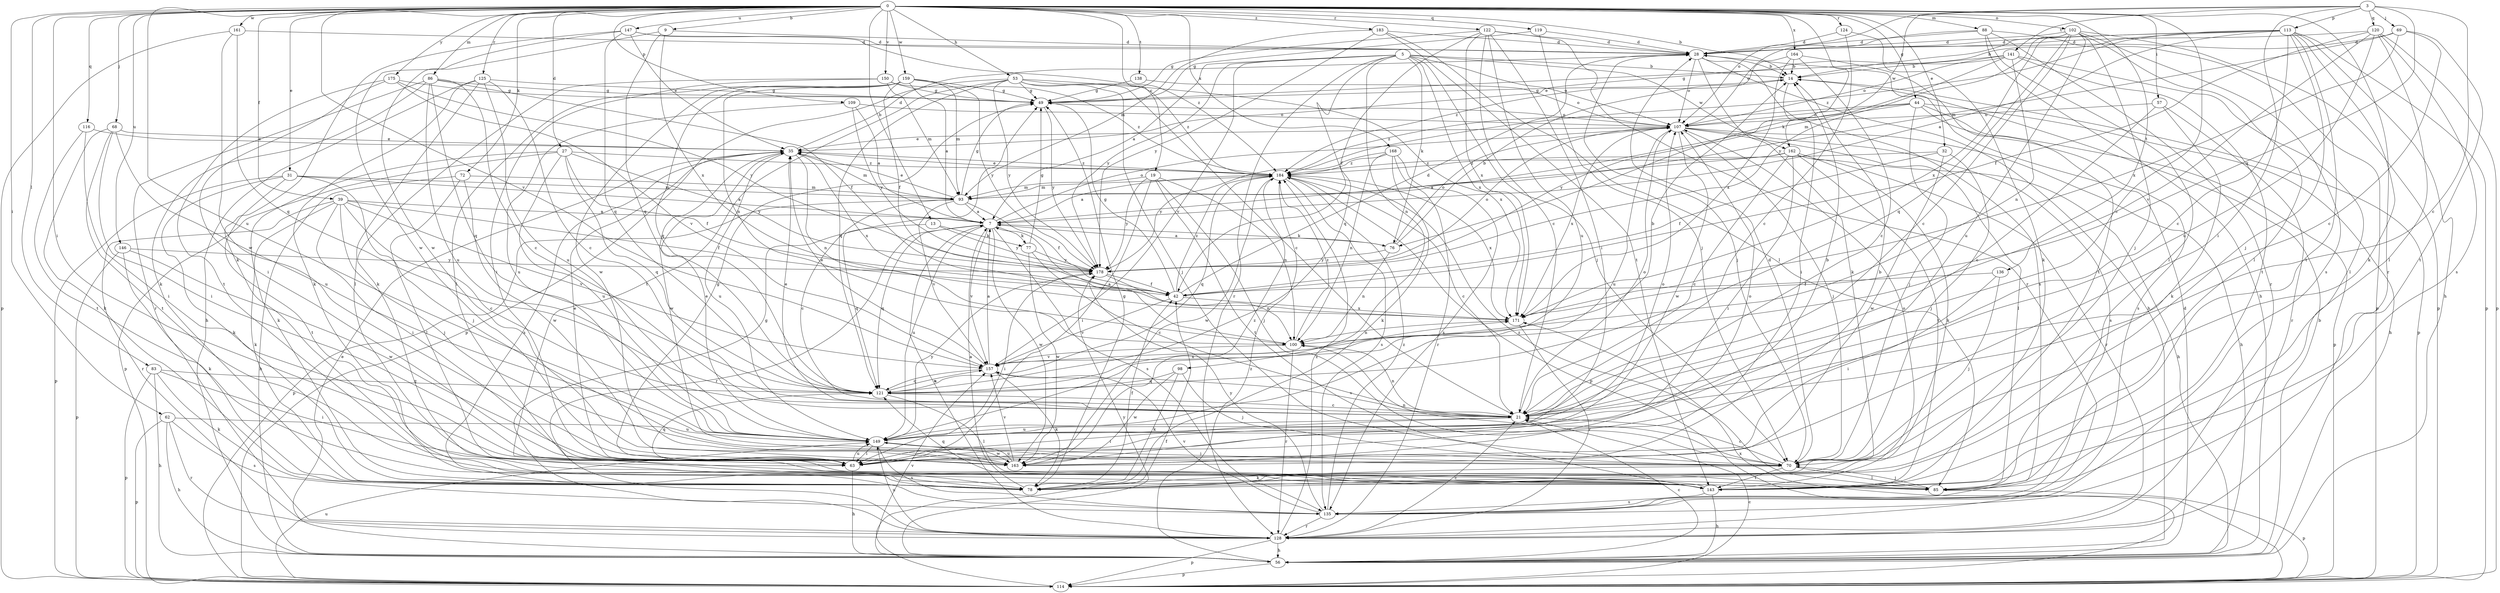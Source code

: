 strict digraph  {
0;
3;
5;
7;
9;
13;
14;
19;
21;
27;
28;
31;
32;
35;
39;
42;
44;
49;
53;
56;
57;
62;
63;
68;
69;
70;
72;
76;
77;
78;
83;
85;
86;
88;
93;
98;
100;
102;
107;
109;
113;
114;
116;
119;
120;
121;
122;
124;
125;
128;
135;
136;
138;
141;
143;
146;
147;
149;
150;
157;
159;
161;
162;
163;
164;
168;
171;
175;
178;
183;
184;
0 -> 9  [label=b];
0 -> 13  [label=b];
0 -> 14  [label=b];
0 -> 19  [label=c];
0 -> 21  [label=c];
0 -> 27  [label=d];
0 -> 31  [label=e];
0 -> 32  [label=e];
0 -> 39  [label=f];
0 -> 44  [label=g];
0 -> 53  [label=h];
0 -> 57  [label=i];
0 -> 62  [label=i];
0 -> 63  [label=i];
0 -> 68  [label=j];
0 -> 72  [label=k];
0 -> 76  [label=k];
0 -> 83  [label=l];
0 -> 86  [label=m];
0 -> 88  [label=m];
0 -> 102  [label=o];
0 -> 109  [label=p];
0 -> 116  [label=q];
0 -> 119  [label=q];
0 -> 122  [label=r];
0 -> 124  [label=r];
0 -> 125  [label=r];
0 -> 128  [label=r];
0 -> 136  [label=t];
0 -> 138  [label=t];
0 -> 146  [label=u];
0 -> 147  [label=u];
0 -> 149  [label=u];
0 -> 150  [label=v];
0 -> 157  [label=v];
0 -> 159  [label=w];
0 -> 161  [label=w];
0 -> 164  [label=x];
0 -> 168  [label=x];
0 -> 175  [label=y];
0 -> 183  [label=z];
3 -> 21  [label=c];
3 -> 63  [label=i];
3 -> 69  [label=j];
3 -> 107  [label=o];
3 -> 113  [label=p];
3 -> 120  [label=q];
3 -> 141  [label=t];
3 -> 162  [label=w];
3 -> 171  [label=x];
5 -> 7  [label=a];
5 -> 14  [label=b];
5 -> 70  [label=j];
5 -> 76  [label=k];
5 -> 98  [label=n];
5 -> 107  [label=o];
5 -> 121  [label=q];
5 -> 128  [label=r];
5 -> 157  [label=v];
5 -> 162  [label=w];
5 -> 171  [label=x];
5 -> 178  [label=y];
7 -> 76  [label=k];
7 -> 77  [label=k];
7 -> 107  [label=o];
7 -> 121  [label=q];
7 -> 128  [label=r];
7 -> 135  [label=s];
7 -> 149  [label=u];
7 -> 157  [label=v];
7 -> 163  [label=w];
9 -> 28  [label=d];
9 -> 121  [label=q];
9 -> 163  [label=w];
9 -> 171  [label=x];
13 -> 77  [label=k];
13 -> 121  [label=q];
13 -> 178  [label=y];
14 -> 49  [label=g];
14 -> 63  [label=i];
14 -> 114  [label=p];
19 -> 63  [label=i];
19 -> 70  [label=j];
19 -> 93  [label=m];
19 -> 100  [label=n];
19 -> 143  [label=t];
19 -> 178  [label=y];
21 -> 35  [label=e];
21 -> 63  [label=i];
21 -> 100  [label=n];
21 -> 107  [label=o];
21 -> 149  [label=u];
21 -> 157  [label=v];
27 -> 42  [label=f];
27 -> 78  [label=k];
27 -> 114  [label=p];
27 -> 121  [label=q];
27 -> 149  [label=u];
27 -> 178  [label=y];
27 -> 184  [label=z];
28 -> 14  [label=b];
28 -> 56  [label=h];
28 -> 70  [label=j];
28 -> 78  [label=k];
28 -> 107  [label=o];
28 -> 135  [label=s];
31 -> 7  [label=a];
31 -> 70  [label=j];
31 -> 78  [label=k];
31 -> 93  [label=m];
31 -> 114  [label=p];
31 -> 143  [label=t];
32 -> 42  [label=f];
32 -> 70  [label=j];
32 -> 163  [label=w];
32 -> 184  [label=z];
35 -> 28  [label=d];
35 -> 93  [label=m];
35 -> 100  [label=n];
35 -> 135  [label=s];
35 -> 149  [label=u];
35 -> 163  [label=w];
35 -> 171  [label=x];
35 -> 184  [label=z];
39 -> 7  [label=a];
39 -> 21  [label=c];
39 -> 42  [label=f];
39 -> 63  [label=i];
39 -> 70  [label=j];
39 -> 78  [label=k];
39 -> 128  [label=r];
39 -> 157  [label=v];
42 -> 28  [label=d];
42 -> 49  [label=g];
42 -> 157  [label=v];
42 -> 171  [label=x];
42 -> 184  [label=z];
44 -> 56  [label=h];
44 -> 70  [label=j];
44 -> 107  [label=o];
44 -> 114  [label=p];
44 -> 135  [label=s];
44 -> 178  [label=y];
44 -> 184  [label=z];
49 -> 107  [label=o];
49 -> 178  [label=y];
53 -> 21  [label=c];
53 -> 49  [label=g];
53 -> 70  [label=j];
53 -> 114  [label=p];
53 -> 121  [label=q];
53 -> 143  [label=t];
53 -> 171  [label=x];
53 -> 178  [label=y];
53 -> 184  [label=z];
56 -> 14  [label=b];
56 -> 21  [label=c];
56 -> 28  [label=d];
56 -> 35  [label=e];
56 -> 114  [label=p];
56 -> 157  [label=v];
56 -> 178  [label=y];
56 -> 184  [label=z];
57 -> 21  [label=c];
57 -> 78  [label=k];
57 -> 107  [label=o];
57 -> 128  [label=r];
62 -> 56  [label=h];
62 -> 114  [label=p];
62 -> 128  [label=r];
62 -> 135  [label=s];
62 -> 149  [label=u];
63 -> 35  [label=e];
63 -> 49  [label=g];
63 -> 56  [label=h];
63 -> 121  [label=q];
63 -> 149  [label=u];
68 -> 35  [label=e];
68 -> 63  [label=i];
68 -> 78  [label=k];
68 -> 143  [label=t];
68 -> 149  [label=u];
69 -> 21  [label=c];
69 -> 28  [label=d];
69 -> 93  [label=m];
69 -> 143  [label=t];
69 -> 171  [label=x];
70 -> 21  [label=c];
70 -> 28  [label=d];
70 -> 78  [label=k];
70 -> 85  [label=l];
70 -> 100  [label=n];
70 -> 143  [label=t];
72 -> 56  [label=h];
72 -> 85  [label=l];
72 -> 93  [label=m];
72 -> 163  [label=w];
76 -> 7  [label=a];
76 -> 14  [label=b];
76 -> 100  [label=n];
76 -> 107  [label=o];
76 -> 178  [label=y];
77 -> 21  [label=c];
77 -> 49  [label=g];
77 -> 163  [label=w];
77 -> 178  [label=y];
78 -> 7  [label=a];
78 -> 42  [label=f];
78 -> 49  [label=g];
83 -> 56  [label=h];
83 -> 63  [label=i];
83 -> 78  [label=k];
83 -> 114  [label=p];
83 -> 121  [label=q];
85 -> 70  [label=j];
85 -> 114  [label=p];
85 -> 184  [label=z];
86 -> 21  [label=c];
86 -> 42  [label=f];
86 -> 49  [label=g];
86 -> 78  [label=k];
86 -> 121  [label=q];
86 -> 128  [label=r];
86 -> 149  [label=u];
88 -> 28  [label=d];
88 -> 56  [label=h];
88 -> 85  [label=l];
88 -> 107  [label=o];
88 -> 114  [label=p];
88 -> 128  [label=r];
93 -> 7  [label=a];
93 -> 21  [label=c];
93 -> 35  [label=e];
93 -> 42  [label=f];
93 -> 49  [label=g];
93 -> 114  [label=p];
93 -> 157  [label=v];
98 -> 70  [label=j];
98 -> 78  [label=k];
98 -> 121  [label=q];
98 -> 163  [label=w];
100 -> 7  [label=a];
100 -> 128  [label=r];
100 -> 157  [label=v];
100 -> 184  [label=z];
102 -> 21  [label=c];
102 -> 28  [label=d];
102 -> 70  [label=j];
102 -> 85  [label=l];
102 -> 114  [label=p];
102 -> 121  [label=q];
102 -> 135  [label=s];
102 -> 149  [label=u];
102 -> 171  [label=x];
102 -> 178  [label=y];
107 -> 35  [label=e];
107 -> 56  [label=h];
107 -> 70  [label=j];
107 -> 85  [label=l];
107 -> 135  [label=s];
107 -> 149  [label=u];
107 -> 163  [label=w];
107 -> 171  [label=x];
109 -> 7  [label=a];
109 -> 107  [label=o];
109 -> 149  [label=u];
109 -> 178  [label=y];
113 -> 7  [label=a];
113 -> 14  [label=b];
113 -> 21  [label=c];
113 -> 28  [label=d];
113 -> 35  [label=e];
113 -> 56  [label=h];
113 -> 70  [label=j];
113 -> 78  [label=k];
113 -> 114  [label=p];
113 -> 143  [label=t];
113 -> 184  [label=z];
114 -> 21  [label=c];
114 -> 42  [label=f];
114 -> 149  [label=u];
114 -> 171  [label=x];
116 -> 35  [label=e];
116 -> 63  [label=i];
116 -> 143  [label=t];
119 -> 28  [label=d];
119 -> 49  [label=g];
119 -> 70  [label=j];
120 -> 28  [label=d];
120 -> 42  [label=f];
120 -> 85  [label=l];
120 -> 114  [label=p];
120 -> 135  [label=s];
120 -> 149  [label=u];
120 -> 157  [label=v];
121 -> 21  [label=c];
121 -> 85  [label=l];
121 -> 157  [label=v];
121 -> 171  [label=x];
122 -> 21  [label=c];
122 -> 28  [label=d];
122 -> 42  [label=f];
122 -> 49  [label=g];
122 -> 63  [label=i];
122 -> 128  [label=r];
122 -> 149  [label=u];
122 -> 171  [label=x];
124 -> 21  [label=c];
124 -> 28  [label=d];
124 -> 78  [label=k];
125 -> 21  [label=c];
125 -> 49  [label=g];
125 -> 56  [label=h];
125 -> 78  [label=k];
125 -> 85  [label=l];
125 -> 149  [label=u];
128 -> 7  [label=a];
128 -> 21  [label=c];
128 -> 49  [label=g];
128 -> 56  [label=h];
128 -> 114  [label=p];
128 -> 149  [label=u];
128 -> 184  [label=z];
135 -> 128  [label=r];
135 -> 157  [label=v];
135 -> 178  [label=y];
135 -> 184  [label=z];
136 -> 42  [label=f];
136 -> 63  [label=i];
136 -> 70  [label=j];
138 -> 49  [label=g];
138 -> 107  [label=o];
141 -> 14  [label=b];
141 -> 49  [label=g];
141 -> 85  [label=l];
141 -> 93  [label=m];
141 -> 100  [label=n];
141 -> 107  [label=o];
141 -> 143  [label=t];
143 -> 56  [label=h];
143 -> 107  [label=o];
143 -> 121  [label=q];
143 -> 135  [label=s];
146 -> 78  [label=k];
146 -> 114  [label=p];
146 -> 163  [label=w];
146 -> 178  [label=y];
147 -> 28  [label=d];
147 -> 35  [label=e];
147 -> 78  [label=k];
147 -> 121  [label=q];
147 -> 163  [label=w];
147 -> 184  [label=z];
149 -> 14  [label=b];
149 -> 35  [label=e];
149 -> 63  [label=i];
149 -> 70  [label=j];
149 -> 107  [label=o];
149 -> 135  [label=s];
149 -> 163  [label=w];
149 -> 178  [label=y];
150 -> 49  [label=g];
150 -> 63  [label=i];
150 -> 78  [label=k];
150 -> 93  [label=m];
150 -> 184  [label=z];
157 -> 7  [label=a];
157 -> 14  [label=b];
157 -> 35  [label=e];
157 -> 78  [label=k];
157 -> 121  [label=q];
159 -> 7  [label=a];
159 -> 42  [label=f];
159 -> 49  [label=g];
159 -> 85  [label=l];
159 -> 93  [label=m];
159 -> 100  [label=n];
159 -> 121  [label=q];
159 -> 163  [label=w];
159 -> 178  [label=y];
161 -> 28  [label=d];
161 -> 114  [label=p];
161 -> 121  [label=q];
161 -> 163  [label=w];
162 -> 7  [label=a];
162 -> 21  [label=c];
162 -> 56  [label=h];
162 -> 63  [label=i];
162 -> 78  [label=k];
162 -> 128  [label=r];
162 -> 143  [label=t];
162 -> 184  [label=z];
163 -> 14  [label=b];
163 -> 107  [label=o];
163 -> 149  [label=u];
163 -> 157  [label=v];
163 -> 184  [label=z];
164 -> 14  [label=b];
164 -> 21  [label=c];
164 -> 143  [label=t];
164 -> 171  [label=x];
164 -> 184  [label=z];
168 -> 78  [label=k];
168 -> 100  [label=n];
168 -> 128  [label=r];
168 -> 135  [label=s];
168 -> 178  [label=y];
168 -> 184  [label=z];
171 -> 100  [label=n];
171 -> 128  [label=r];
175 -> 49  [label=g];
175 -> 63  [label=i];
175 -> 143  [label=t];
175 -> 157  [label=v];
175 -> 178  [label=y];
178 -> 42  [label=f];
178 -> 63  [label=i];
178 -> 100  [label=n];
178 -> 107  [label=o];
183 -> 28  [label=d];
183 -> 85  [label=l];
183 -> 93  [label=m];
183 -> 143  [label=t];
183 -> 178  [label=y];
184 -> 7  [label=a];
184 -> 21  [label=c];
184 -> 35  [label=e];
184 -> 93  [label=m];
184 -> 114  [label=p];
184 -> 121  [label=q];
184 -> 135  [label=s];
184 -> 163  [label=w];
184 -> 171  [label=x];
}
